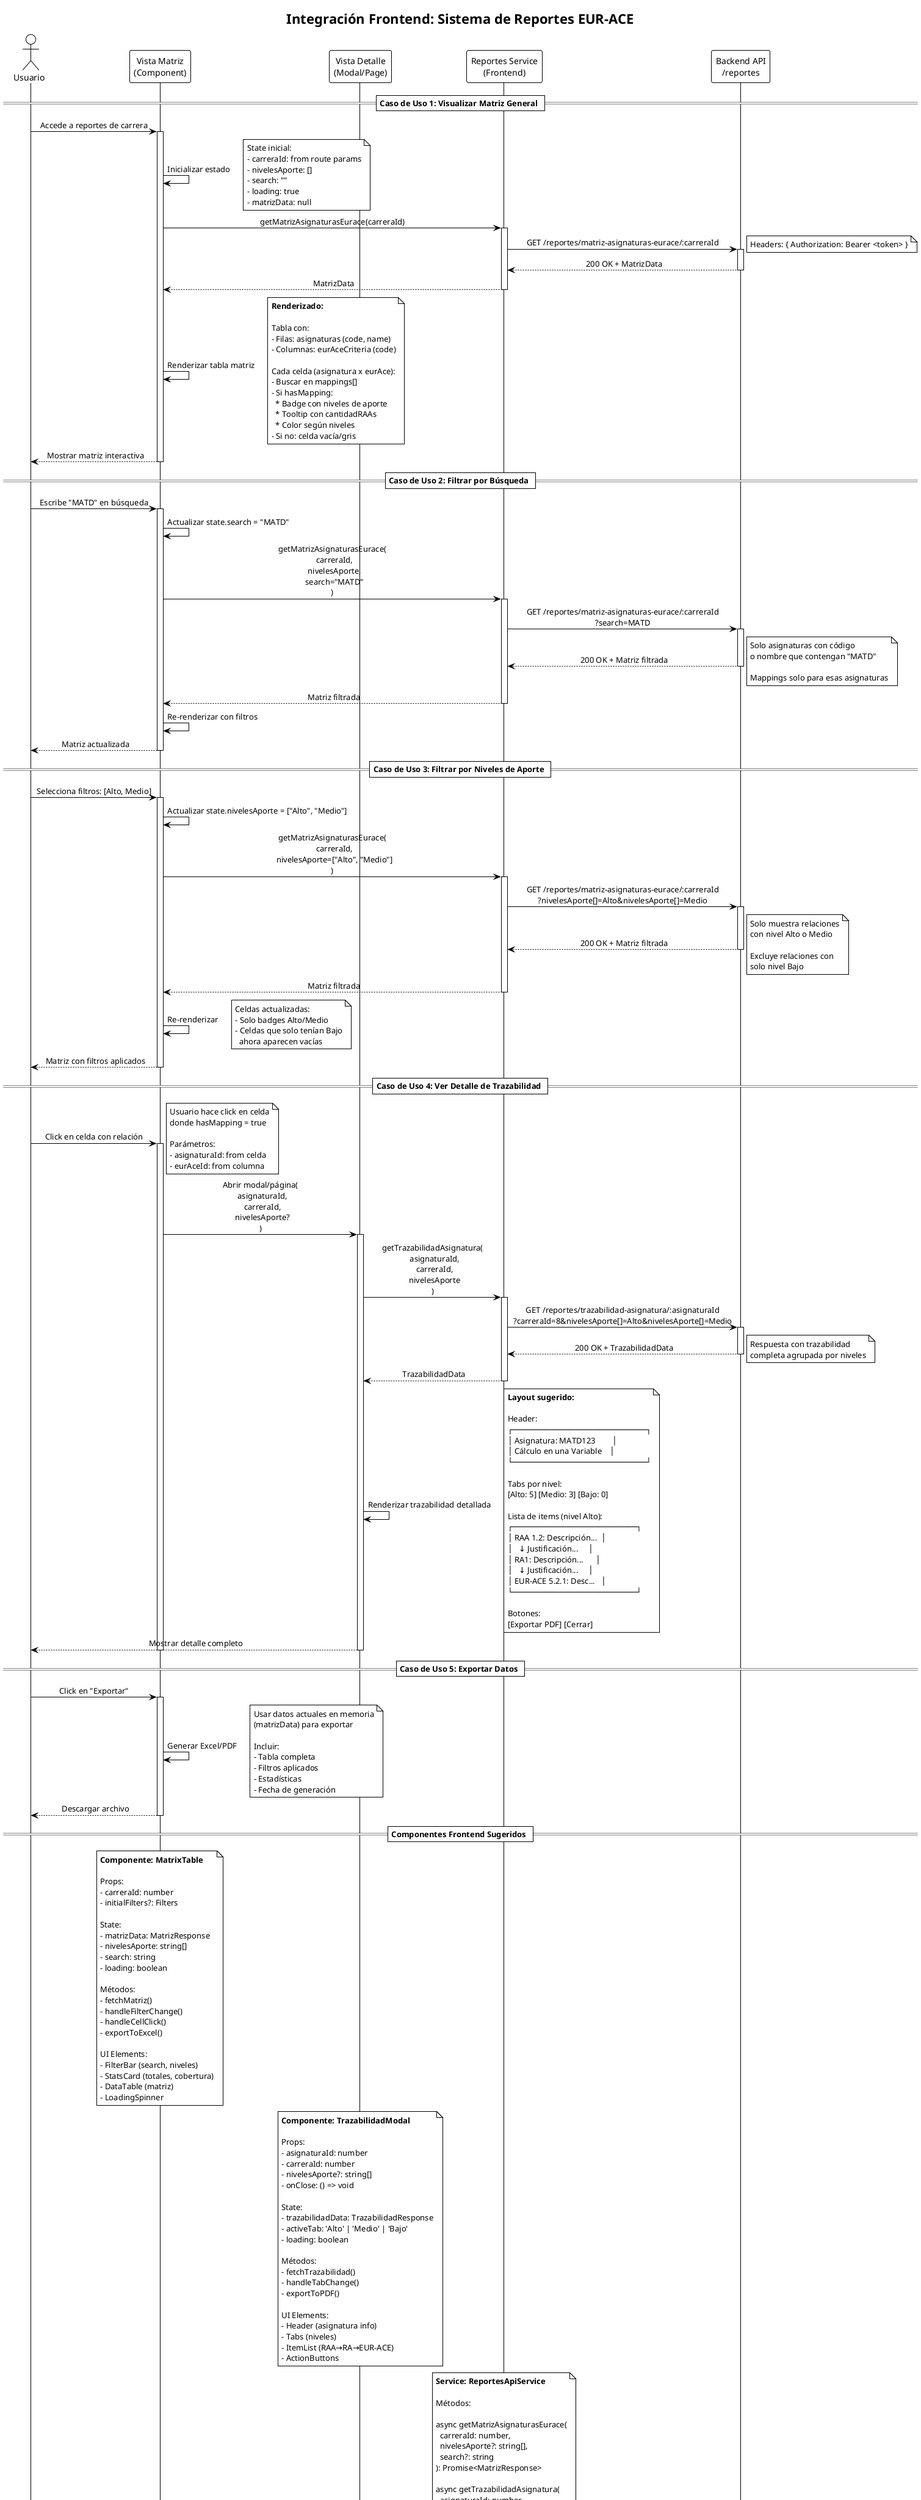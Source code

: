 @startuml Integración Frontend - Reportes EUR-ACE
!theme plain
skinparam sequenceMessageAlign center

title Integración Frontend: Sistema de Reportes EUR-ACE

actor Usuario as User
participant "Vista Matriz\n(Component)" as MatrizView
participant "Vista Detalle\n(Modal/Page)" as DetalleView
participant "Reportes Service\n(Frontend)" as FrontendService
participant "Backend API\n/reportes" as BackendAPI

== Caso de Uso 1: Visualizar Matriz General ==

User -> MatrizView: Accede a reportes de carrera
activate MatrizView

MatrizView -> MatrizView: Inicializar estado
note right
  State inicial:
  - carreraId: from route params
  - nivelesAporte: []
  - search: ""
  - loading: true
  - matrizData: null
end note

MatrizView -> FrontendService: getMatrizAsignaturasEurace(carreraId)
activate FrontendService

FrontendService -> BackendAPI: GET /reportes/matriz-asignaturas-eurace/:carreraId
note right
  Headers: { Authorization: Bearer <token> }
end note
activate BackendAPI

BackendAPI --> FrontendService: 200 OK + MatrizData
deactivate BackendAPI

FrontendService --> MatrizView: MatrizData
deactivate FrontendService

MatrizView -> MatrizView: Renderizar tabla matriz
note right
  **Renderizado:**
  
  Tabla con:
  - Filas: asignaturas (code, name)
  - Columnas: eurAceCriteria (code)
  
  Cada celda (asignatura x eurAce):
  - Buscar en mappings[]
  - Si hasMapping:
    * Badge con niveles de aporte
    * Tooltip con cantidadRAAs
    * Color según niveles
  - Si no: celda vacía/gris
end note

MatrizView --> User: Mostrar matriz interactiva
deactivate MatrizView

== Caso de Uso 2: Filtrar por Búsqueda ==

User -> MatrizView: Escribe "MATD" en búsqueda
activate MatrizView

MatrizView -> MatrizView: Actualizar state.search = "MATD"

MatrizView -> FrontendService: getMatrizAsignaturasEurace(\n  carreraId,\n  nivelesAporte,\n  search="MATD"\n)
activate FrontendService

FrontendService -> BackendAPI: GET /reportes/matriz-asignaturas-eurace/:carreraId\n?search=MATD
activate BackendAPI

BackendAPI --> FrontendService: 200 OK + Matriz filtrada
note right
  Solo asignaturas con código
  o nombre que contengan "MATD"
  
  Mappings solo para esas asignaturas
end note
deactivate BackendAPI

FrontendService --> MatrizView: Matriz filtrada
deactivate FrontendService

MatrizView -> MatrizView: Re-renderizar con filtros
MatrizView --> User: Matriz actualizada
deactivate MatrizView

== Caso de Uso 3: Filtrar por Niveles de Aporte ==

User -> MatrizView: Selecciona filtros: [Alto, Medio]
activate MatrizView

MatrizView -> MatrizView: Actualizar state.nivelesAporte = ["Alto", "Medio"]

MatrizView -> FrontendService: getMatrizAsignaturasEurace(\n  carreraId,\n  nivelesAporte=["Alto", "Medio"]\n)
activate FrontendService

FrontendService -> BackendAPI: GET /reportes/matriz-asignaturas-eurace/:carreraId\n?nivelesAporte[]=Alto&nivelesAporte[]=Medio
activate BackendAPI

BackendAPI --> FrontendService: 200 OK + Matriz filtrada
note right
  Solo muestra relaciones
  con nivel Alto o Medio
  
  Excluye relaciones con
  solo nivel Bajo
end note
deactivate BackendAPI

FrontendService --> MatrizView: Matriz filtrada
deactivate FrontendService

MatrizView -> MatrizView: Re-renderizar
note right
  Celdas actualizadas:
  - Solo badges Alto/Medio
  - Celdas que solo tenían Bajo
    ahora aparecen vacías
end note

MatrizView --> User: Matriz con filtros aplicados
deactivate MatrizView

== Caso de Uso 4: Ver Detalle de Trazabilidad ==

User -> MatrizView: Click en celda con relación
note right
  Usuario hace click en celda
  donde hasMapping = true
  
  Parámetros:
  - asignaturaId: from celda
  - eurAceId: from columna
end note
activate MatrizView

MatrizView -> DetalleView: Abrir modal/página(\n  asignaturaId,\n  carreraId,\n  nivelesAporte?\n)
activate DetalleView

DetalleView -> FrontendService: getTrazabilidadAsignatura(\n  asignaturaId,\n  carreraId,\n  nivelesAporte\n)
activate FrontendService

FrontendService -> BackendAPI: GET /reportes/trazabilidad-asignatura/:asignaturaId\n?carreraId=8&nivelesAporte[]=Alto&nivelesAporte[]=Medio
activate BackendAPI

BackendAPI --> FrontendService: 200 OK + TrazabilidadData
note right
  Respuesta con trazabilidad
  completa agrupada por niveles
end note
deactivate BackendAPI

FrontendService --> DetalleView: TrazabilidadData
deactivate FrontendService

DetalleView -> DetalleView: Renderizar trazabilidad detallada
note right
  **Layout sugerido:**
  
  Header:
  ┌────────────────────────────┐
  │ Asignatura: MATD123        │
  │ Cálculo en una Variable    │
  └────────────────────────────┘
  
  Tabs por nivel:
  [Alto: 5] [Medio: 3] [Bajo: 0]
  
  Lista de items (nivel Alto):
  ┌──────────────────────────┐
  │ RAA 1.2: Descripción...  │
  │   ↓ Justificación...     │
  │ RA1: Descripción...      │
  │   ↓ Justificación...     │
  │ EUR-ACE 5.2.1: Desc...   │
  └──────────────────────────┘
  
  Botones:
  [Exportar PDF] [Cerrar]
end note

DetalleView --> User: Mostrar detalle completo
deactivate DetalleView
deactivate MatrizView

== Caso de Uso 5: Exportar Datos ==

User -> MatrizView: Click en "Exportar"
activate MatrizView

MatrizView -> MatrizView: Generar Excel/PDF
note right
  Usar datos actuales en memoria
  (matrizData) para exportar
  
  Incluir:
  - Tabla completa
  - Filtros aplicados
  - Estadísticas
  - Fecha de generación
end note

MatrizView --> User: Descargar archivo
deactivate MatrizView

== Componentes Frontend Sugeridos ==

note over MatrizView
  **Componente: MatrixTable**
  
  Props:
  - carreraId: number
  - initialFilters?: Filters
  
  State:
  - matrizData: MatrizResponse
  - nivelesAporte: string[]
  - search: string
  - loading: boolean
  
  Métodos:
  - fetchMatriz()
  - handleFilterChange()
  - handleCellClick()
  - exportToExcel()
  
  UI Elements:
  - FilterBar (search, niveles)
  - StatsCard (totales, cobertura)
  - DataTable (matriz)
  - LoadingSpinner
end note

note over DetalleView
  **Componente: TrazabilidadModal**
  
  Props:
  - asignaturaId: number
  - carreraId: number
  - nivelesAporte?: string[]
  - onClose: () => void
  
  State:
  - trazabilidadData: TrazabilidadResponse
  - activeTab: 'Alto' | 'Medio' | 'Bajo'
  - loading: boolean
  
  Métodos:
  - fetchTrazabilidad()
  - handleTabChange()
  - exportToPDF()
  
  UI Elements:
  - Header (asignatura info)
  - Tabs (niveles)
  - ItemList (RAA→RA→EUR-ACE)
  - ActionButtons
end note

note over FrontendService
  **Service: ReportesApiService**
  
  Métodos:
  
  async getMatrizAsignaturasEurace(
    carreraId: number,
    nivelesAporte?: string[],
    search?: string
  ): Promise<MatrizResponse>
  
  async getTrazabilidadAsignatura(
    asignaturaId: number,
    carreraId: number,
    nivelesAporte?: string[]
  ): Promise<TrazabilidadResponse>
  
  Maneja:
  - Autenticación (JWT)
  - Construcción de query params
  - Error handling
  - Loading states
  - Caching (opcional)
end note

== Consideraciones de UX ==

note over User, BackendAPI
  **Best Practices:**
  
  1. **Loading States:**
     - Skeleton loaders durante fetch
     - Disable filtros mientras carga
  
  2. **Error Handling:**
     - Toast/Alert para errores
     - Retry button si falla
     - Mensajes amigables
  
  3. **Performance:**
     - Debounce en búsqueda (300ms)
     - Virtualización si >100 filas
     - Pagination opcional
  
  4. **Accesibilidad:**
     - Keyboard navigation
     - Screen reader labels
     - Color + iconos para niveles
  
  5. **Responsive:**
     - Mobile: lista colapsable
     - Tablet: tabla scrollable
     - Desktop: tabla completa
  
  6. **Caché:**
     - Guardar última matriz en state
     - Solo refetch si filtros cambian
     - Invalidar al salir de página
end note

@enduml
